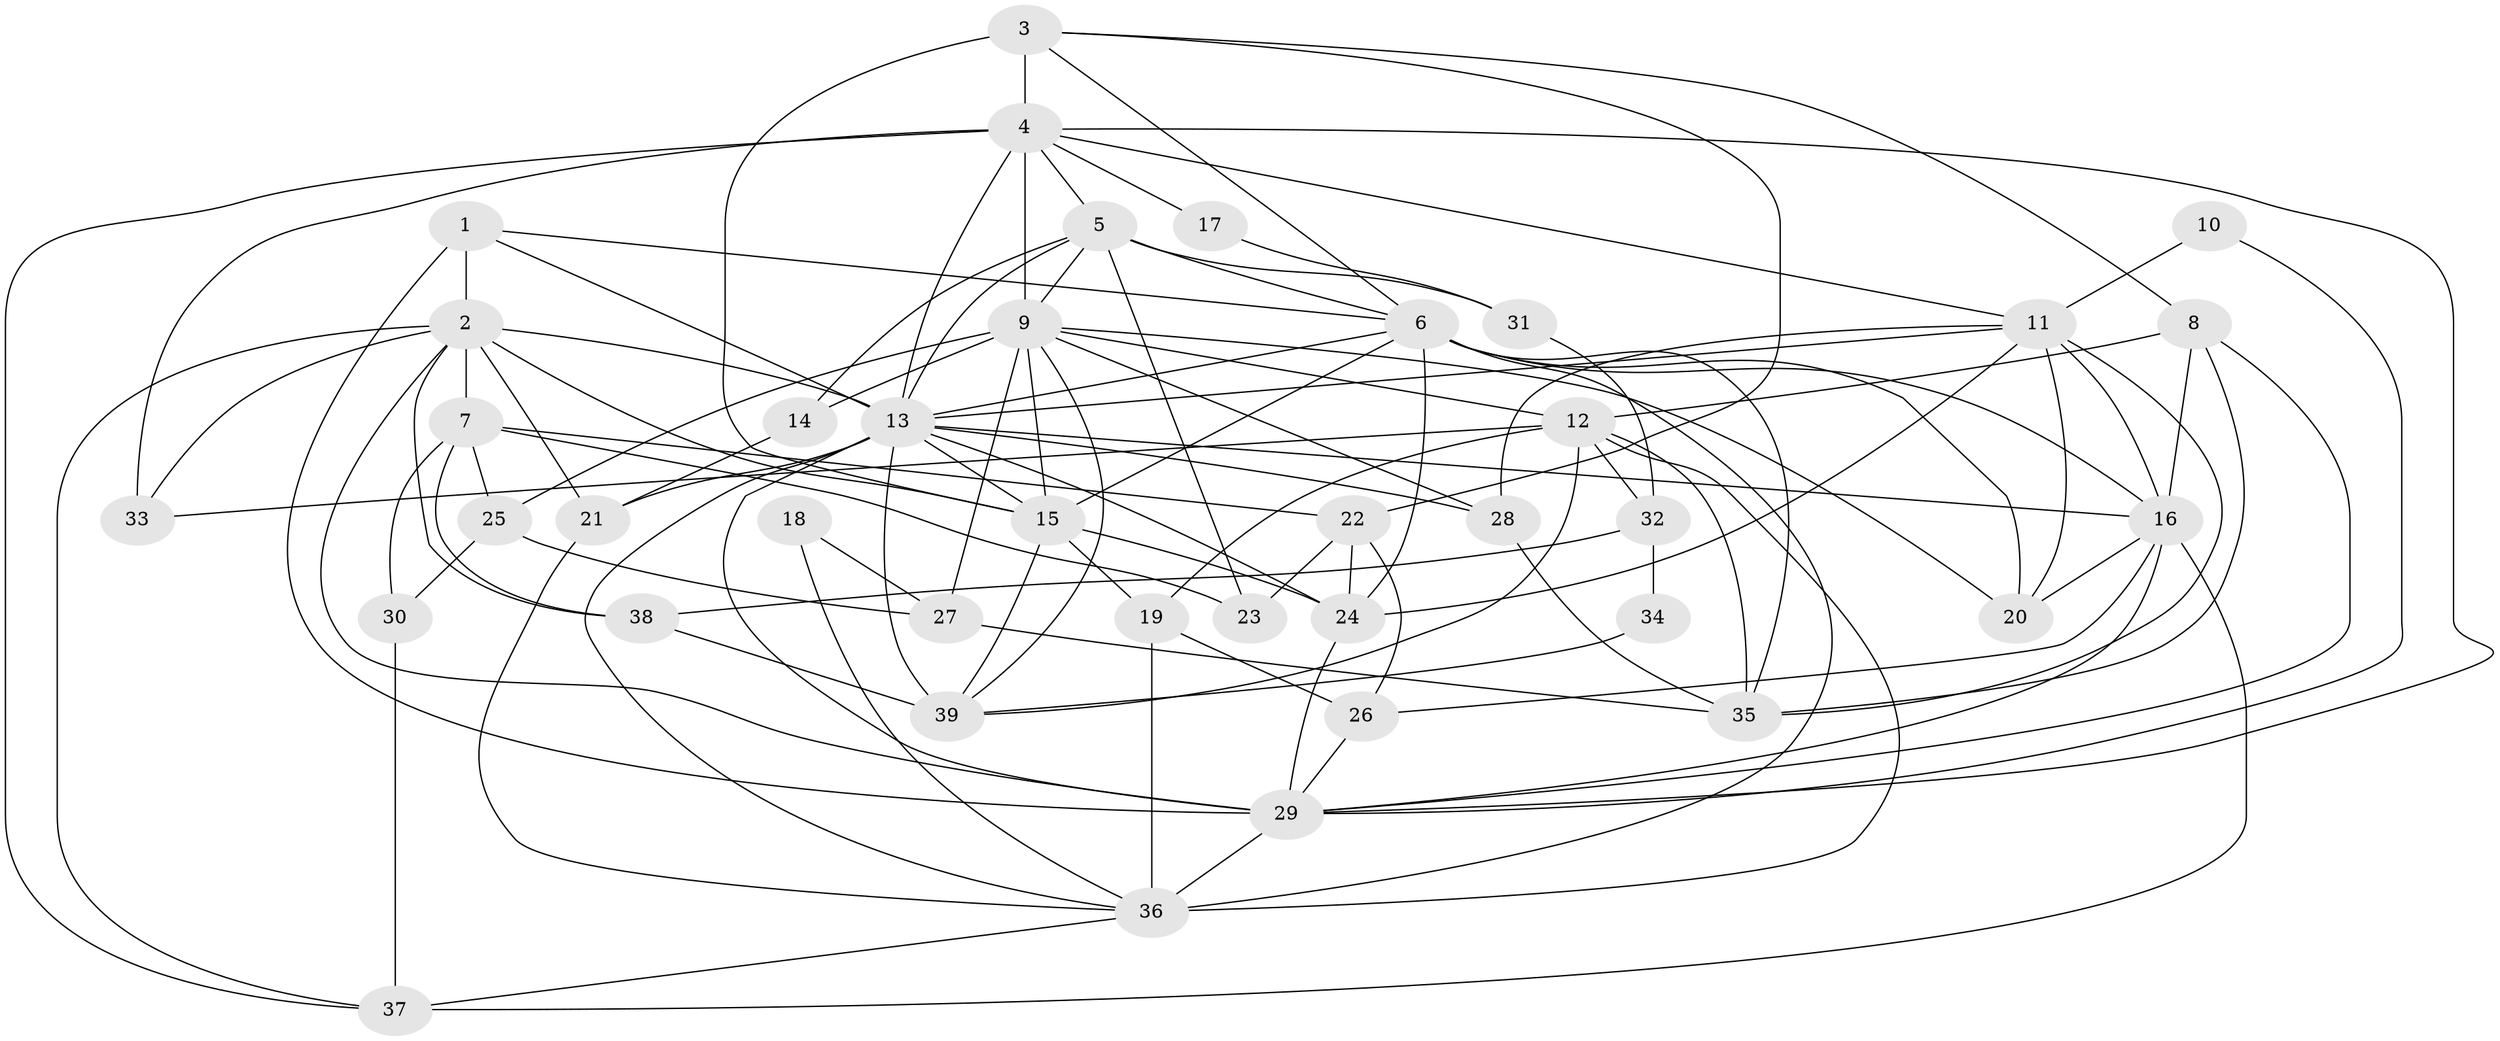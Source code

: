 // original degree distribution, {3: 0.25773195876288657, 4: 0.3711340206185567, 2: 0.10309278350515463, 5: 0.13402061855670103, 6: 0.09278350515463918, 8: 0.020618556701030927, 7: 0.020618556701030927}
// Generated by graph-tools (version 1.1) at 2025/51/03/04/25 22:51:14]
// undirected, 39 vertices, 108 edges
graph export_dot {
  node [color=gray90,style=filled];
  1;
  2;
  3;
  4;
  5;
  6;
  7;
  8;
  9;
  10;
  11;
  12;
  13;
  14;
  15;
  16;
  17;
  18;
  19;
  20;
  21;
  22;
  23;
  24;
  25;
  26;
  27;
  28;
  29;
  30;
  31;
  32;
  33;
  34;
  35;
  36;
  37;
  38;
  39;
  1 -- 2 [weight=2.0];
  1 -- 6 [weight=1.0];
  1 -- 13 [weight=2.0];
  1 -- 29 [weight=2.0];
  2 -- 7 [weight=3.0];
  2 -- 13 [weight=1.0];
  2 -- 15 [weight=1.0];
  2 -- 21 [weight=1.0];
  2 -- 29 [weight=1.0];
  2 -- 33 [weight=1.0];
  2 -- 37 [weight=1.0];
  2 -- 38 [weight=1.0];
  3 -- 4 [weight=3.0];
  3 -- 6 [weight=1.0];
  3 -- 8 [weight=1.0];
  3 -- 15 [weight=1.0];
  3 -- 22 [weight=1.0];
  4 -- 5 [weight=2.0];
  4 -- 9 [weight=2.0];
  4 -- 11 [weight=1.0];
  4 -- 13 [weight=4.0];
  4 -- 17 [weight=1.0];
  4 -- 29 [weight=1.0];
  4 -- 33 [weight=1.0];
  4 -- 37 [weight=1.0];
  5 -- 6 [weight=2.0];
  5 -- 9 [weight=1.0];
  5 -- 13 [weight=1.0];
  5 -- 14 [weight=1.0];
  5 -- 23 [weight=1.0];
  5 -- 31 [weight=1.0];
  6 -- 13 [weight=1.0];
  6 -- 15 [weight=1.0];
  6 -- 16 [weight=2.0];
  6 -- 20 [weight=2.0];
  6 -- 24 [weight=1.0];
  6 -- 35 [weight=1.0];
  6 -- 36 [weight=1.0];
  7 -- 22 [weight=1.0];
  7 -- 23 [weight=1.0];
  7 -- 25 [weight=1.0];
  7 -- 30 [weight=1.0];
  7 -- 38 [weight=1.0];
  8 -- 12 [weight=1.0];
  8 -- 16 [weight=1.0];
  8 -- 29 [weight=1.0];
  8 -- 35 [weight=1.0];
  9 -- 12 [weight=1.0];
  9 -- 14 [weight=1.0];
  9 -- 15 [weight=3.0];
  9 -- 20 [weight=1.0];
  9 -- 25 [weight=1.0];
  9 -- 27 [weight=1.0];
  9 -- 28 [weight=1.0];
  9 -- 39 [weight=1.0];
  10 -- 11 [weight=1.0];
  10 -- 29 [weight=1.0];
  11 -- 13 [weight=1.0];
  11 -- 16 [weight=1.0];
  11 -- 20 [weight=1.0];
  11 -- 24 [weight=1.0];
  11 -- 28 [weight=1.0];
  11 -- 35 [weight=1.0];
  12 -- 19 [weight=1.0];
  12 -- 32 [weight=1.0];
  12 -- 33 [weight=2.0];
  12 -- 35 [weight=1.0];
  12 -- 36 [weight=1.0];
  12 -- 39 [weight=1.0];
  13 -- 15 [weight=1.0];
  13 -- 16 [weight=1.0];
  13 -- 21 [weight=1.0];
  13 -- 24 [weight=2.0];
  13 -- 28 [weight=1.0];
  13 -- 29 [weight=1.0];
  13 -- 36 [weight=1.0];
  13 -- 39 [weight=4.0];
  14 -- 21 [weight=1.0];
  15 -- 19 [weight=1.0];
  15 -- 24 [weight=1.0];
  15 -- 39 [weight=2.0];
  16 -- 20 [weight=1.0];
  16 -- 26 [weight=1.0];
  16 -- 29 [weight=1.0];
  16 -- 37 [weight=1.0];
  17 -- 31 [weight=1.0];
  18 -- 27 [weight=1.0];
  18 -- 36 [weight=1.0];
  19 -- 26 [weight=1.0];
  19 -- 36 [weight=1.0];
  21 -- 36 [weight=1.0];
  22 -- 23 [weight=1.0];
  22 -- 24 [weight=1.0];
  22 -- 26 [weight=1.0];
  24 -- 29 [weight=1.0];
  25 -- 27 [weight=1.0];
  25 -- 30 [weight=1.0];
  26 -- 29 [weight=2.0];
  27 -- 35 [weight=1.0];
  28 -- 35 [weight=1.0];
  29 -- 36 [weight=2.0];
  30 -- 37 [weight=1.0];
  31 -- 32 [weight=1.0];
  32 -- 34 [weight=1.0];
  32 -- 38 [weight=1.0];
  34 -- 39 [weight=1.0];
  36 -- 37 [weight=1.0];
  38 -- 39 [weight=1.0];
}
